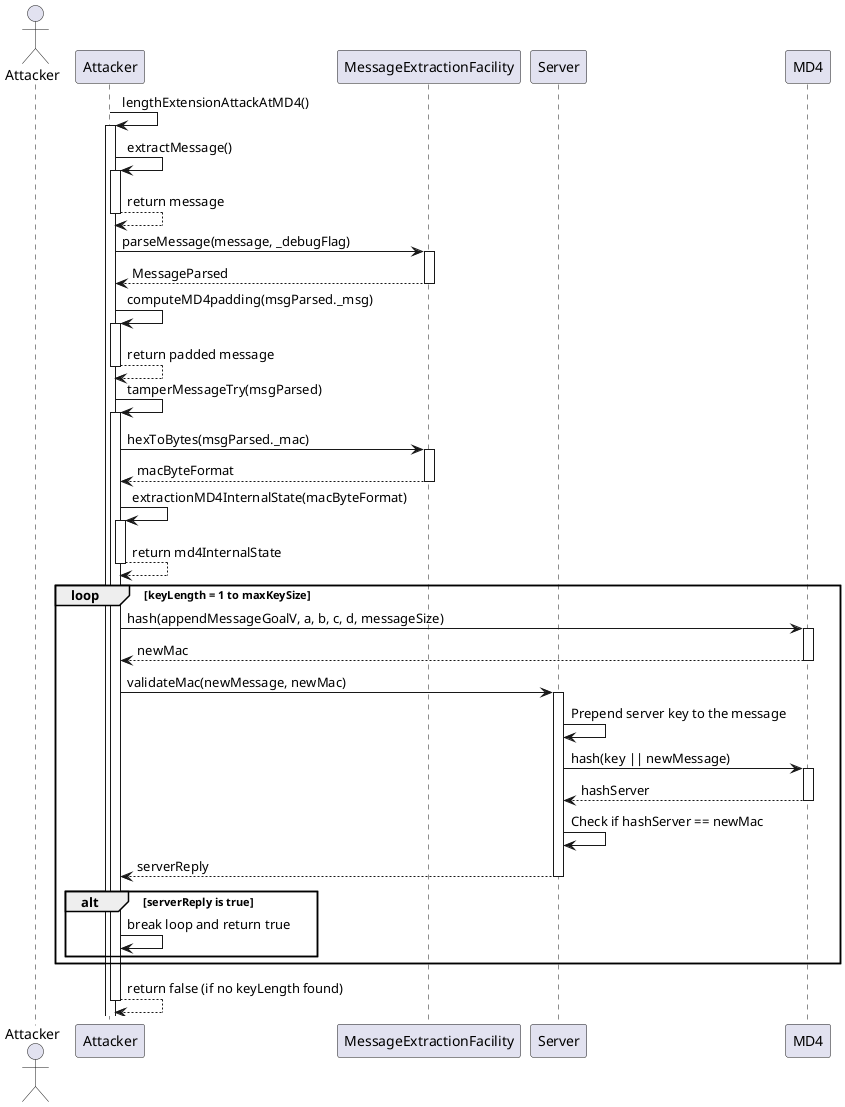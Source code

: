 @startuml

actor Attacker

participant "Attacker" as A
participant "MessageExtractionFacility" as MEF
participant "Server" as S
participant "MD4" as MD4

A -> A : lengthExtensionAttackAtMD4()
activate A

A -> A : extractMessage()
activate A
A --> A : return message
deactivate A

A -> MEF : parseMessage(message, _debugFlag)
activate MEF
MEF --> A : MessageParsed
deactivate MEF

A -> A : computeMD4padding(msgParsed._msg)
activate A
A --> A : return padded message
deactivate A

A -> A : tamperMessageTry(msgParsed)
activate A

A -> MEF : hexToBytes(msgParsed._mac)
activate MEF
MEF --> A : macByteFormat
deactivate MEF

A -> A : extractionMD4InternalState(macByteFormat)
activate A
A --> A : return md4InternalState
deactivate A

loop keyLength = 1 to maxKeySize
    A -> MD4 : hash(appendMessageGoalV, a, b, c, d, messageSize)
    activate MD4
    MD4 --> A : newMac
    deactivate MD4
    
    A -> S : validateMac(newMessage, newMac)
    activate S
    S -> S: Prepend server key to the message    
    S -> MD4: hash(key || newMessage)
    activate MD4
    MD4 --> S: hashServer
    deactivate MD4
    S -> S: Check if hashServer == newMac 
    S --> A : serverReply
    deactivate S
    
    alt serverReply is true
        A -> A : break loop and return true
    end
end

A --> A : return false (if no keyLength found)
deactivate A

@enduml